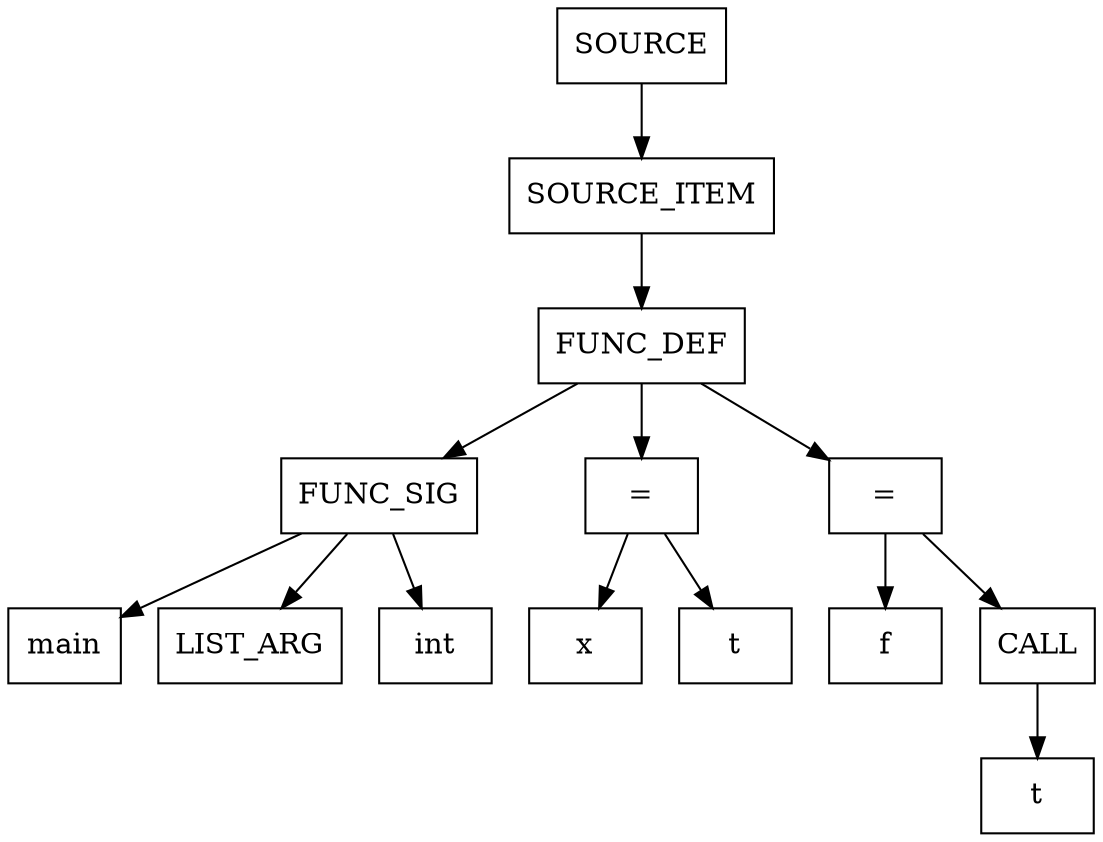 digraph AST {
    node [shape=box];
    cluster_0_node1300412392 [label="SOURCE"];
    cluster_0_node1300412080 [label="SOURCE_ITEM"];
    cluster_0_node1300411768 [label="FUNC_DEF"];
    cluster_0_node1300405216 [label="FUNC_SIG"];
    cluster_0_node1300404592 [label="main"];
    cluster_0_node1300404904 [label="LIST_ARG"];
    cluster_0_node1300405840 [label="int"];
    cluster_0_node1300408024 [label="="];
    cluster_0_node1300407400 [label="x"];
    cluster_0_node1300408336 [label="t"];
    cluster_0_node1300411456 [label="="];
    cluster_0_node1300409896 [label="f"];
    cluster_0_node1300411144 [label="CALL"];
    cluster_0_node1300410832 [label="t"];
    cluster_0_node1300412392 -> cluster_0_node1300412080;
    cluster_0_node1300412080 -> cluster_0_node1300411768;
    cluster_0_node1300411768 -> cluster_0_node1300405216;
    cluster_0_node1300405216 -> cluster_0_node1300404592;
    cluster_0_node1300405216 -> cluster_0_node1300404904;
    cluster_0_node1300405216 -> cluster_0_node1300405840;
    cluster_0_node1300411768 -> cluster_0_node1300408024;
    cluster_0_node1300408024 -> cluster_0_node1300407400;
    cluster_0_node1300408024 -> cluster_0_node1300408336;
    cluster_0_node1300411768 -> cluster_0_node1300411456;
    cluster_0_node1300411456 -> cluster_0_node1300409896;
    cluster_0_node1300411456 -> cluster_0_node1300411144;
    cluster_0_node1300411144 -> cluster_0_node1300410832;
}
